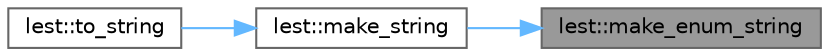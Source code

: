 digraph "lest::make_enum_string"
{
 // LATEX_PDF_SIZE
  bgcolor="transparent";
  edge [fontname=Helvetica,fontsize=10,labelfontname=Helvetica,labelfontsize=10];
  node [fontname=Helvetica,fontsize=10,shape=box,height=0.2,width=0.4];
  rankdir="RL";
  Node1 [id="Node000001",label="lest::make_enum_string",height=0.2,width=0.4,color="gray40", fillcolor="grey60", style="filled", fontcolor="black",tooltip=" "];
  Node1 -> Node2 [id="edge1_Node000001_Node000002",dir="back",color="steelblue1",style="solid",tooltip=" "];
  Node2 [id="Node000002",label="lest::make_string",height=0.2,width=0.4,color="grey40", fillcolor="white", style="filled",URL="$namespacelest.html#a2921e3170302d0dc18c1c2bc33d6ec29",tooltip=" "];
  Node2 -> Node3 [id="edge2_Node000002_Node000003",dir="back",color="steelblue1",style="solid",tooltip=" "];
  Node3 [id="Node000003",label="lest::to_string",height=0.2,width=0.4,color="grey40", fillcolor="white", style="filled",URL="$namespacelest.html#a8f6847f0581bee5f6b3a8efcd7c63e79",tooltip=" "];
}
